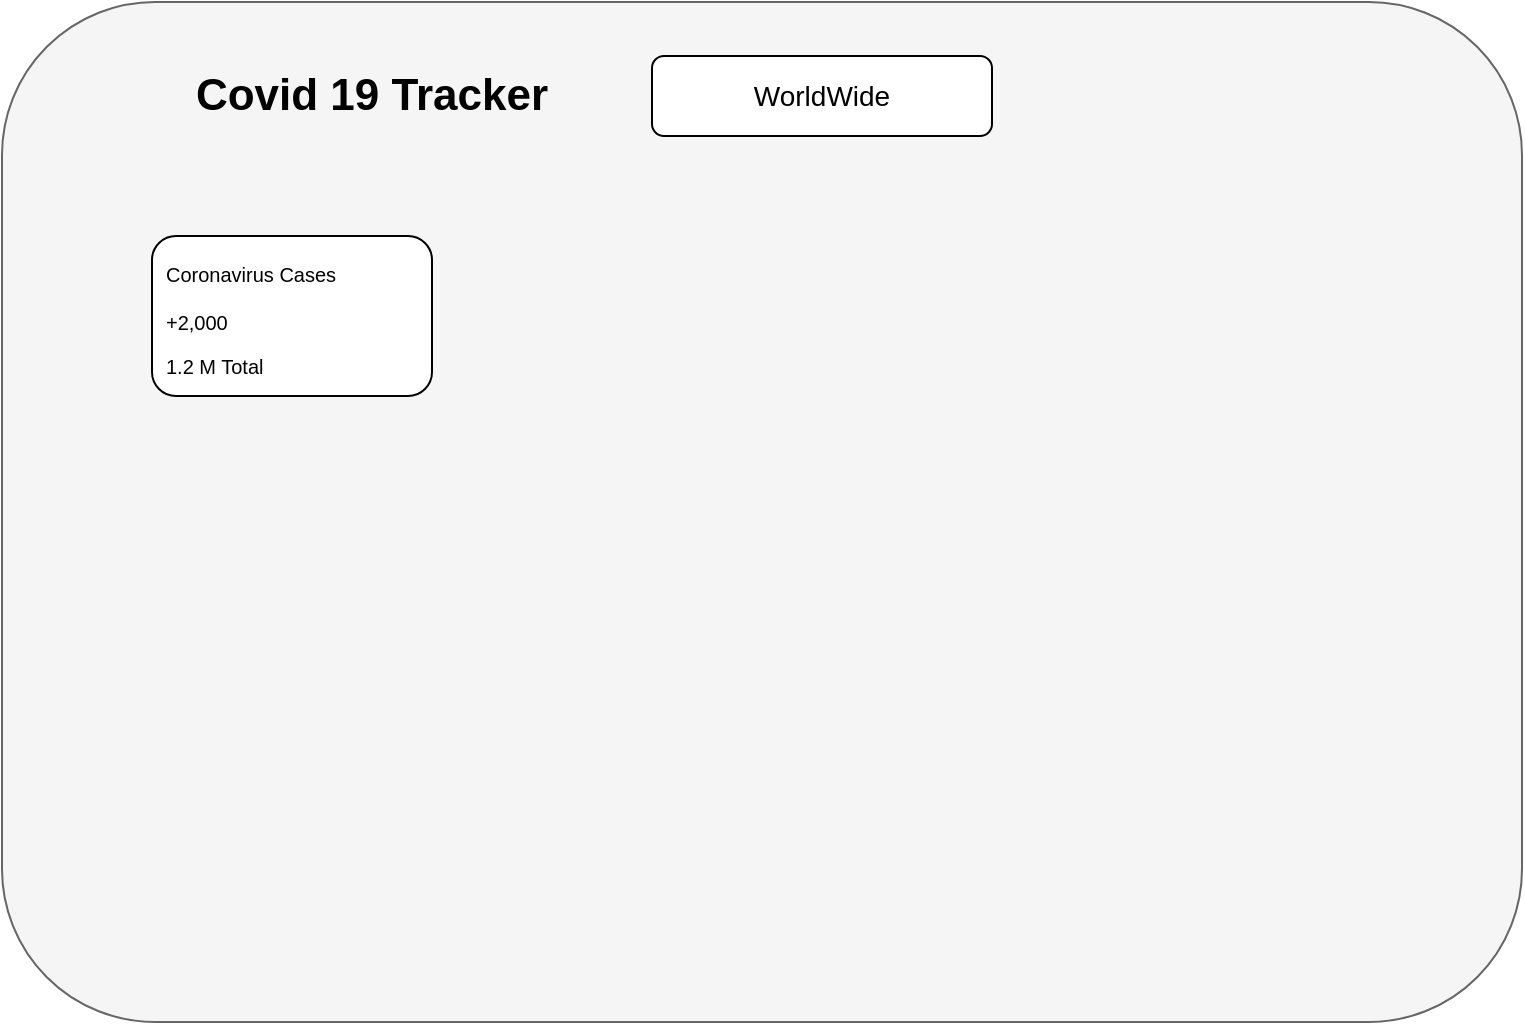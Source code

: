 <mxfile version="20.0.4" type="github">
  <diagram id="KpIb1qrAHsAH2qcsSGlr" name="Page-1">
    <mxGraphModel dx="1038" dy="539" grid="1" gridSize="10" guides="1" tooltips="1" connect="1" arrows="1" fold="1" page="1" pageScale="1" pageWidth="850" pageHeight="1100" math="0" shadow="0">
      <root>
        <mxCell id="0" />
        <mxCell id="1" parent="0" />
        <mxCell id="JHVrzbAFYPmQTyxLwhNV-1" value="" style="rounded=1;whiteSpace=wrap;html=1;fillColor=#f5f5f5;fontColor=#333333;strokeColor=#666666;" vertex="1" parent="1">
          <mxGeometry x="45" y="33" width="760" height="510" as="geometry" />
        </mxCell>
        <mxCell id="JHVrzbAFYPmQTyxLwhNV-2" value="&lt;b&gt;&lt;font style=&quot;font-size: 22px;&quot;&gt;Covid 19 Tracker&lt;/font&gt;&lt;/b&gt;" style="text;html=1;strokeColor=none;fillColor=none;align=center;verticalAlign=middle;whiteSpace=wrap;rounded=0;" vertex="1" parent="1">
          <mxGeometry x="90" y="60" width="280" height="40" as="geometry" />
        </mxCell>
        <mxCell id="JHVrzbAFYPmQTyxLwhNV-3" value="WorldWide" style="rounded=1;whiteSpace=wrap;html=1;fontSize=14;" vertex="1" parent="1">
          <mxGeometry x="370" y="60" width="170" height="40" as="geometry" />
        </mxCell>
        <mxCell id="JHVrzbAFYPmQTyxLwhNV-5" style="edgeStyle=orthogonalEdgeStyle;rounded=0;orthogonalLoop=1;jettySize=auto;html=1;exitX=0.5;exitY=1;exitDx=0;exitDy=0;fontSize=14;" edge="1" parent="1" source="JHVrzbAFYPmQTyxLwhNV-3" target="JHVrzbAFYPmQTyxLwhNV-3">
          <mxGeometry relative="1" as="geometry" />
        </mxCell>
        <mxCell id="JHVrzbAFYPmQTyxLwhNV-9" value="" style="rounded=1;whiteSpace=wrap;html=1;fontSize=22;" vertex="1" parent="1">
          <mxGeometry x="120" y="150" width="140" height="80" as="geometry" />
        </mxCell>
        <mxCell id="JHVrzbAFYPmQTyxLwhNV-10" value="&lt;font style=&quot;font-size: 10px;&quot;&gt;Coronavirus Cases&lt;/font&gt;" style="text;html=1;strokeColor=none;fillColor=none;align=left;verticalAlign=middle;whiteSpace=wrap;rounded=0;fontSize=22;" vertex="1" parent="1">
          <mxGeometry x="125" y="156" width="115" height="20" as="geometry" />
        </mxCell>
        <mxCell id="JHVrzbAFYPmQTyxLwhNV-11" value="&lt;span style=&quot;font-size: 10px;&quot;&gt;+2,000&lt;/span&gt;" style="text;html=1;strokeColor=none;fillColor=none;align=left;verticalAlign=middle;whiteSpace=wrap;rounded=0;fontSize=22;" vertex="1" parent="1">
          <mxGeometry x="125" y="180" width="115" height="20" as="geometry" />
        </mxCell>
        <mxCell id="JHVrzbAFYPmQTyxLwhNV-12" value="&lt;span style=&quot;font-size: 10px;&quot;&gt;1.2 M Total&lt;/span&gt;" style="text;html=1;strokeColor=none;fillColor=none;align=left;verticalAlign=middle;whiteSpace=wrap;rounded=0;fontSize=22;" vertex="1" parent="1">
          <mxGeometry x="125" y="202" width="115" height="20" as="geometry" />
        </mxCell>
      </root>
    </mxGraphModel>
  </diagram>
</mxfile>
